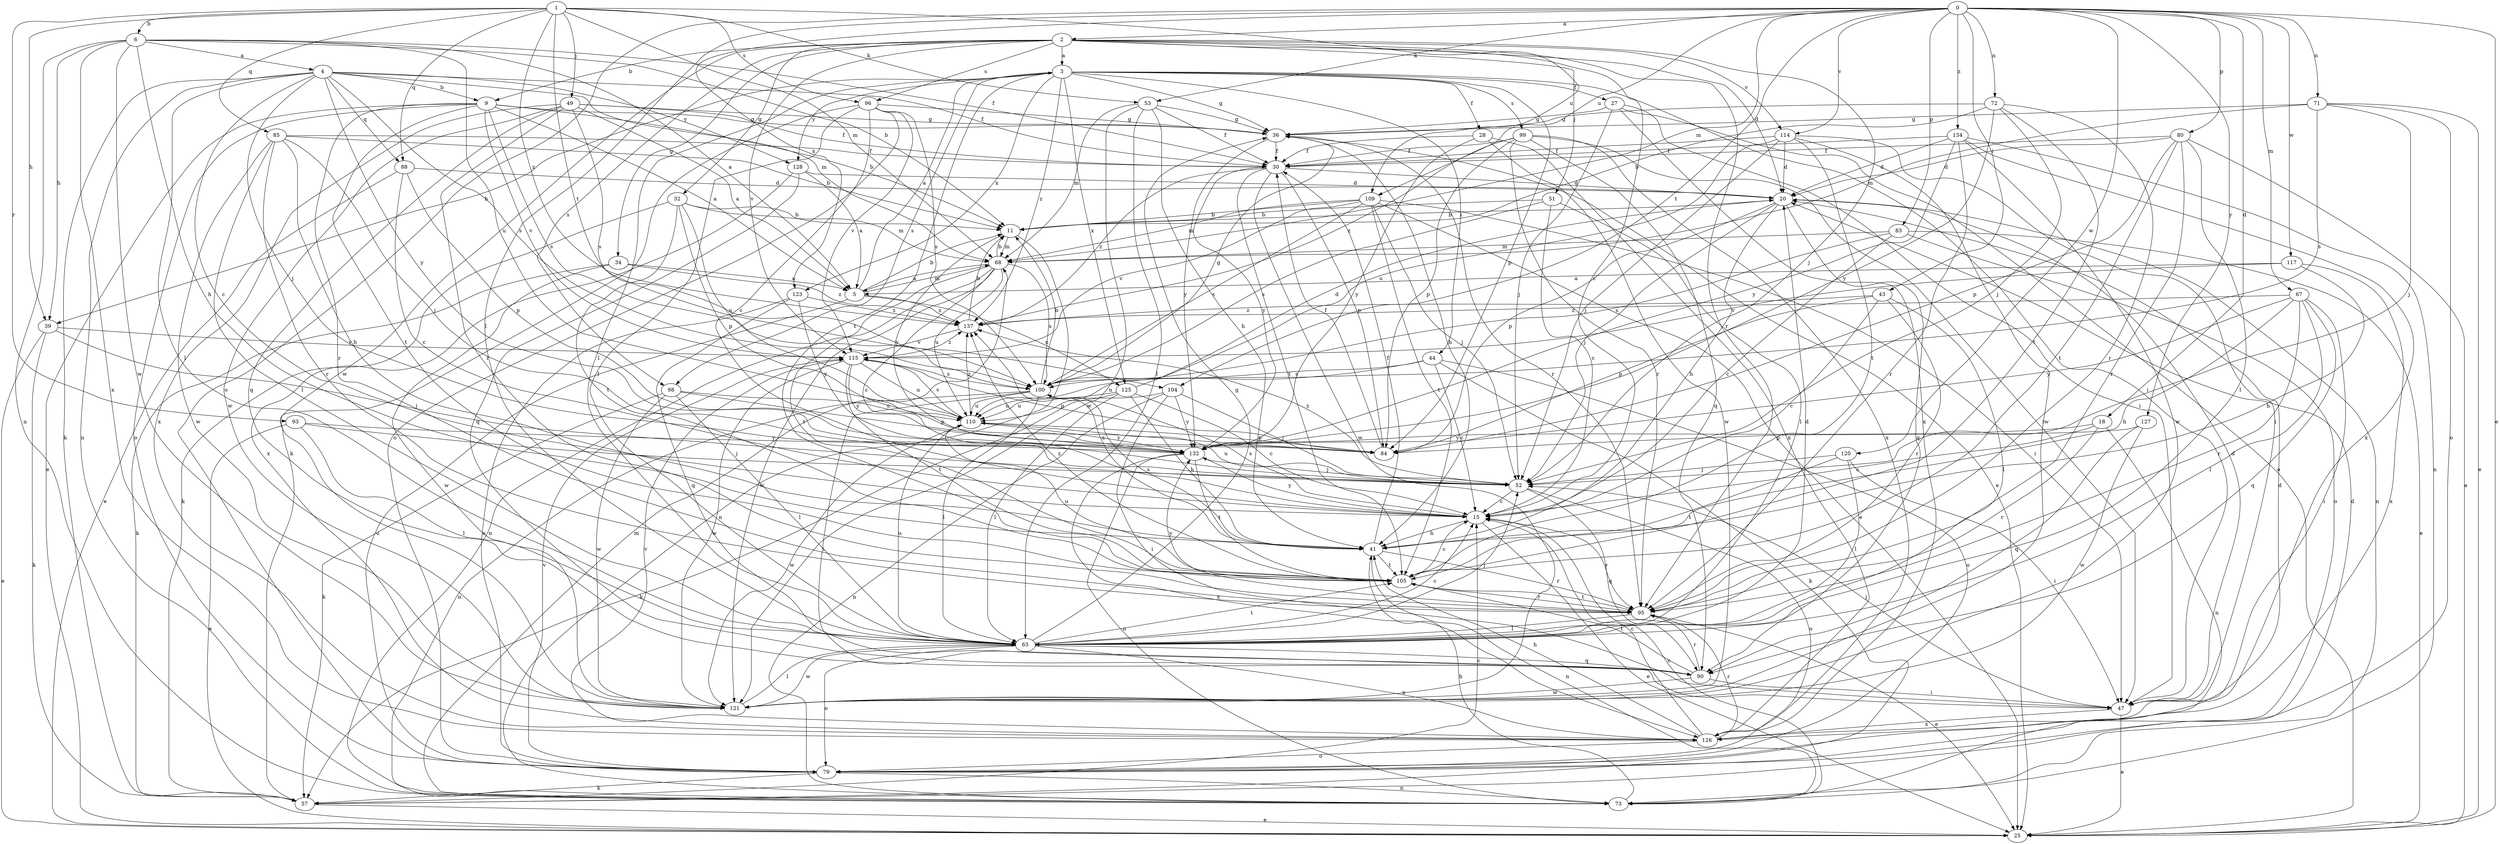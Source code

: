 strict digraph  {
0;
1;
2;
3;
4;
5;
6;
9;
11;
15;
18;
20;
25;
27;
28;
30;
32;
34;
36;
39;
41;
43;
44;
47;
49;
51;
52;
53;
57;
63;
67;
68;
71;
72;
73;
79;
80;
83;
84;
85;
88;
90;
93;
95;
96;
98;
99;
100;
104;
105;
109;
110;
114;
115;
117;
120;
121;
123;
125;
126;
127;
128;
132;
134;
137;
0 -> 2  [label=a];
0 -> 18  [label=d];
0 -> 25  [label=e];
0 -> 43  [label=i];
0 -> 53  [label=k];
0 -> 63  [label=l];
0 -> 67  [label=m];
0 -> 68  [label=m];
0 -> 71  [label=n];
0 -> 72  [label=n];
0 -> 79  [label=o];
0 -> 80  [label=p];
0 -> 83  [label=p];
0 -> 104  [label=t];
0 -> 109  [label=u];
0 -> 114  [label=v];
0 -> 117  [label=w];
0 -> 120  [label=w];
0 -> 123  [label=x];
0 -> 127  [label=y];
0 -> 134  [label=z];
1 -> 6  [label=b];
1 -> 39  [label=h];
1 -> 49  [label=j];
1 -> 53  [label=k];
1 -> 68  [label=m];
1 -> 85  [label=q];
1 -> 88  [label=q];
1 -> 93  [label=r];
1 -> 96  [label=s];
1 -> 104  [label=t];
1 -> 109  [label=u];
1 -> 137  [label=z];
2 -> 3  [label=a];
2 -> 9  [label=b];
2 -> 15  [label=c];
2 -> 20  [label=d];
2 -> 32  [label=g];
2 -> 34  [label=g];
2 -> 51  [label=j];
2 -> 52  [label=j];
2 -> 95  [label=r];
2 -> 96  [label=s];
2 -> 98  [label=s];
2 -> 114  [label=v];
2 -> 115  [label=v];
2 -> 121  [label=w];
3 -> 27  [label=f];
3 -> 28  [label=f];
3 -> 36  [label=g];
3 -> 39  [label=h];
3 -> 44  [label=i];
3 -> 47  [label=i];
3 -> 63  [label=l];
3 -> 84  [label=p];
3 -> 98  [label=s];
3 -> 99  [label=s];
3 -> 105  [label=t];
3 -> 123  [label=x];
3 -> 125  [label=x];
3 -> 128  [label=y];
3 -> 137  [label=z];
4 -> 9  [label=b];
4 -> 15  [label=c];
4 -> 30  [label=f];
4 -> 52  [label=j];
4 -> 57  [label=k];
4 -> 63  [label=l];
4 -> 68  [label=m];
4 -> 73  [label=n];
4 -> 88  [label=q];
4 -> 100  [label=s];
4 -> 128  [label=y];
4 -> 132  [label=y];
5 -> 3  [label=a];
5 -> 11  [label=b];
5 -> 68  [label=m];
5 -> 79  [label=o];
5 -> 125  [label=x];
5 -> 137  [label=z];
6 -> 4  [label=a];
6 -> 5  [label=a];
6 -> 11  [label=b];
6 -> 30  [label=f];
6 -> 39  [label=h];
6 -> 41  [label=h];
6 -> 73  [label=n];
6 -> 110  [label=u];
6 -> 121  [label=w];
6 -> 126  [label=x];
9 -> 5  [label=a];
9 -> 11  [label=b];
9 -> 25  [label=e];
9 -> 36  [label=g];
9 -> 79  [label=o];
9 -> 95  [label=r];
9 -> 100  [label=s];
9 -> 105  [label=t];
9 -> 115  [label=v];
11 -> 68  [label=m];
11 -> 73  [label=n];
11 -> 132  [label=y];
15 -> 25  [label=e];
15 -> 41  [label=h];
15 -> 95  [label=r];
15 -> 100  [label=s];
15 -> 132  [label=y];
18 -> 15  [label=c];
18 -> 73  [label=n];
18 -> 95  [label=r];
18 -> 132  [label=y];
20 -> 11  [label=b];
20 -> 41  [label=h];
20 -> 52  [label=j];
20 -> 73  [label=n];
20 -> 84  [label=p];
20 -> 90  [label=q];
27 -> 25  [label=e];
27 -> 36  [label=g];
27 -> 47  [label=i];
27 -> 52  [label=j];
27 -> 126  [label=x];
28 -> 30  [label=f];
28 -> 121  [label=w];
28 -> 126  [label=x];
28 -> 132  [label=y];
30 -> 20  [label=d];
30 -> 84  [label=p];
30 -> 105  [label=t];
30 -> 121  [label=w];
30 -> 132  [label=y];
30 -> 137  [label=z];
32 -> 11  [label=b];
32 -> 57  [label=k];
32 -> 68  [label=m];
32 -> 84  [label=p];
32 -> 105  [label=t];
32 -> 110  [label=u];
34 -> 5  [label=a];
34 -> 57  [label=k];
34 -> 121  [label=w];
34 -> 137  [label=z];
36 -> 25  [label=e];
36 -> 30  [label=f];
36 -> 41  [label=h];
36 -> 95  [label=r];
36 -> 132  [label=y];
39 -> 25  [label=e];
39 -> 52  [label=j];
39 -> 57  [label=k];
39 -> 115  [label=v];
41 -> 30  [label=f];
41 -> 73  [label=n];
41 -> 95  [label=r];
41 -> 100  [label=s];
41 -> 105  [label=t];
41 -> 137  [label=z];
43 -> 15  [label=c];
43 -> 63  [label=l];
43 -> 84  [label=p];
43 -> 95  [label=r];
43 -> 137  [label=z];
44 -> 15  [label=c];
44 -> 57  [label=k];
44 -> 79  [label=o];
44 -> 100  [label=s];
44 -> 110  [label=u];
47 -> 20  [label=d];
47 -> 25  [label=e];
47 -> 52  [label=j];
47 -> 126  [label=x];
49 -> 5  [label=a];
49 -> 30  [label=f];
49 -> 36  [label=g];
49 -> 90  [label=q];
49 -> 95  [label=r];
49 -> 100  [label=s];
49 -> 121  [label=w];
49 -> 126  [label=x];
51 -> 11  [label=b];
51 -> 15  [label=c];
51 -> 63  [label=l];
51 -> 100  [label=s];
52 -> 15  [label=c];
52 -> 79  [label=o];
52 -> 90  [label=q];
52 -> 110  [label=u];
52 -> 137  [label=z];
53 -> 30  [label=f];
53 -> 36  [label=g];
53 -> 41  [label=h];
53 -> 63  [label=l];
53 -> 68  [label=m];
53 -> 121  [label=w];
57 -> 15  [label=c];
57 -> 20  [label=d];
57 -> 25  [label=e];
63 -> 15  [label=c];
63 -> 20  [label=d];
63 -> 36  [label=g];
63 -> 52  [label=j];
63 -> 79  [label=o];
63 -> 90  [label=q];
63 -> 105  [label=t];
63 -> 110  [label=u];
63 -> 121  [label=w];
63 -> 126  [label=x];
67 -> 41  [label=h];
67 -> 47  [label=i];
67 -> 63  [label=l];
67 -> 90  [label=q];
67 -> 95  [label=r];
67 -> 132  [label=y];
67 -> 137  [label=z];
68 -> 5  [label=a];
68 -> 11  [label=b];
68 -> 15  [label=c];
68 -> 73  [label=n];
68 -> 100  [label=s];
68 -> 105  [label=t];
68 -> 110  [label=u];
68 -> 121  [label=w];
71 -> 25  [label=e];
71 -> 36  [label=g];
71 -> 52  [label=j];
71 -> 68  [label=m];
71 -> 79  [label=o];
71 -> 100  [label=s];
72 -> 11  [label=b];
72 -> 36  [label=g];
72 -> 52  [label=j];
72 -> 95  [label=r];
72 -> 105  [label=t];
72 -> 132  [label=y];
73 -> 15  [label=c];
73 -> 41  [label=h];
73 -> 68  [label=m];
79 -> 20  [label=d];
79 -> 57  [label=k];
79 -> 73  [label=n];
79 -> 115  [label=v];
80 -> 20  [label=d];
80 -> 25  [label=e];
80 -> 30  [label=f];
80 -> 63  [label=l];
80 -> 84  [label=p];
80 -> 95  [label=r];
80 -> 105  [label=t];
83 -> 15  [label=c];
83 -> 25  [label=e];
83 -> 68  [label=m];
83 -> 79  [label=o];
83 -> 100  [label=s];
84 -> 30  [label=f];
85 -> 11  [label=b];
85 -> 30  [label=f];
85 -> 41  [label=h];
85 -> 52  [label=j];
85 -> 63  [label=l];
85 -> 95  [label=r];
85 -> 121  [label=w];
88 -> 15  [label=c];
88 -> 20  [label=d];
88 -> 25  [label=e];
88 -> 84  [label=p];
90 -> 47  [label=i];
90 -> 95  [label=r];
90 -> 105  [label=t];
90 -> 121  [label=w];
93 -> 25  [label=e];
93 -> 52  [label=j];
93 -> 63  [label=l];
93 -> 132  [label=y];
95 -> 25  [label=e];
95 -> 63  [label=l];
95 -> 105  [label=t];
95 -> 132  [label=y];
96 -> 15  [label=c];
96 -> 36  [label=g];
96 -> 57  [label=k];
96 -> 63  [label=l];
96 -> 79  [label=o];
96 -> 100  [label=s];
96 -> 115  [label=v];
98 -> 57  [label=k];
98 -> 63  [label=l];
98 -> 84  [label=p];
98 -> 110  [label=u];
98 -> 121  [label=w];
99 -> 30  [label=f];
99 -> 47  [label=i];
99 -> 84  [label=p];
99 -> 90  [label=q];
99 -> 95  [label=r];
99 -> 126  [label=x];
99 -> 137  [label=z];
100 -> 11  [label=b];
100 -> 36  [label=g];
100 -> 47  [label=i];
100 -> 63  [label=l];
100 -> 73  [label=n];
100 -> 110  [label=u];
104 -> 47  [label=i];
104 -> 52  [label=j];
104 -> 73  [label=n];
104 -> 110  [label=u];
104 -> 132  [label=y];
105 -> 15  [label=c];
105 -> 95  [label=r];
105 -> 110  [label=u];
105 -> 137  [label=z];
109 -> 11  [label=b];
109 -> 25  [label=e];
109 -> 47  [label=i];
109 -> 52  [label=j];
109 -> 68  [label=m];
109 -> 100  [label=s];
109 -> 105  [label=t];
109 -> 115  [label=v];
110 -> 84  [label=p];
110 -> 115  [label=v];
110 -> 121  [label=w];
110 -> 132  [label=y];
110 -> 137  [label=z];
114 -> 20  [label=d];
114 -> 30  [label=f];
114 -> 47  [label=i];
114 -> 52  [label=j];
114 -> 105  [label=t];
114 -> 110  [label=u];
114 -> 121  [label=w];
115 -> 84  [label=p];
115 -> 100  [label=s];
115 -> 105  [label=t];
115 -> 110  [label=u];
115 -> 121  [label=w];
115 -> 132  [label=y];
115 -> 137  [label=z];
117 -> 5  [label=a];
117 -> 41  [label=h];
117 -> 115  [label=v];
117 -> 126  [label=x];
120 -> 47  [label=i];
120 -> 52  [label=j];
120 -> 63  [label=l];
120 -> 105  [label=t];
121 -> 63  [label=l];
123 -> 79  [label=o];
123 -> 90  [label=q];
123 -> 132  [label=y];
123 -> 137  [label=z];
125 -> 15  [label=c];
125 -> 20  [label=d];
125 -> 41  [label=h];
125 -> 57  [label=k];
125 -> 63  [label=l];
125 -> 110  [label=u];
126 -> 15  [label=c];
126 -> 41  [label=h];
126 -> 79  [label=o];
126 -> 95  [label=r];
126 -> 115  [label=v];
127 -> 84  [label=p];
127 -> 90  [label=q];
127 -> 121  [label=w];
128 -> 5  [label=a];
128 -> 20  [label=d];
128 -> 90  [label=q];
128 -> 126  [label=x];
132 -> 52  [label=j];
132 -> 73  [label=n];
132 -> 105  [label=t];
132 -> 126  [label=x];
134 -> 20  [label=d];
134 -> 30  [label=f];
134 -> 73  [label=n];
134 -> 95  [label=r];
134 -> 121  [label=w];
134 -> 126  [label=x];
134 -> 132  [label=y];
137 -> 11  [label=b];
137 -> 115  [label=v];
}
